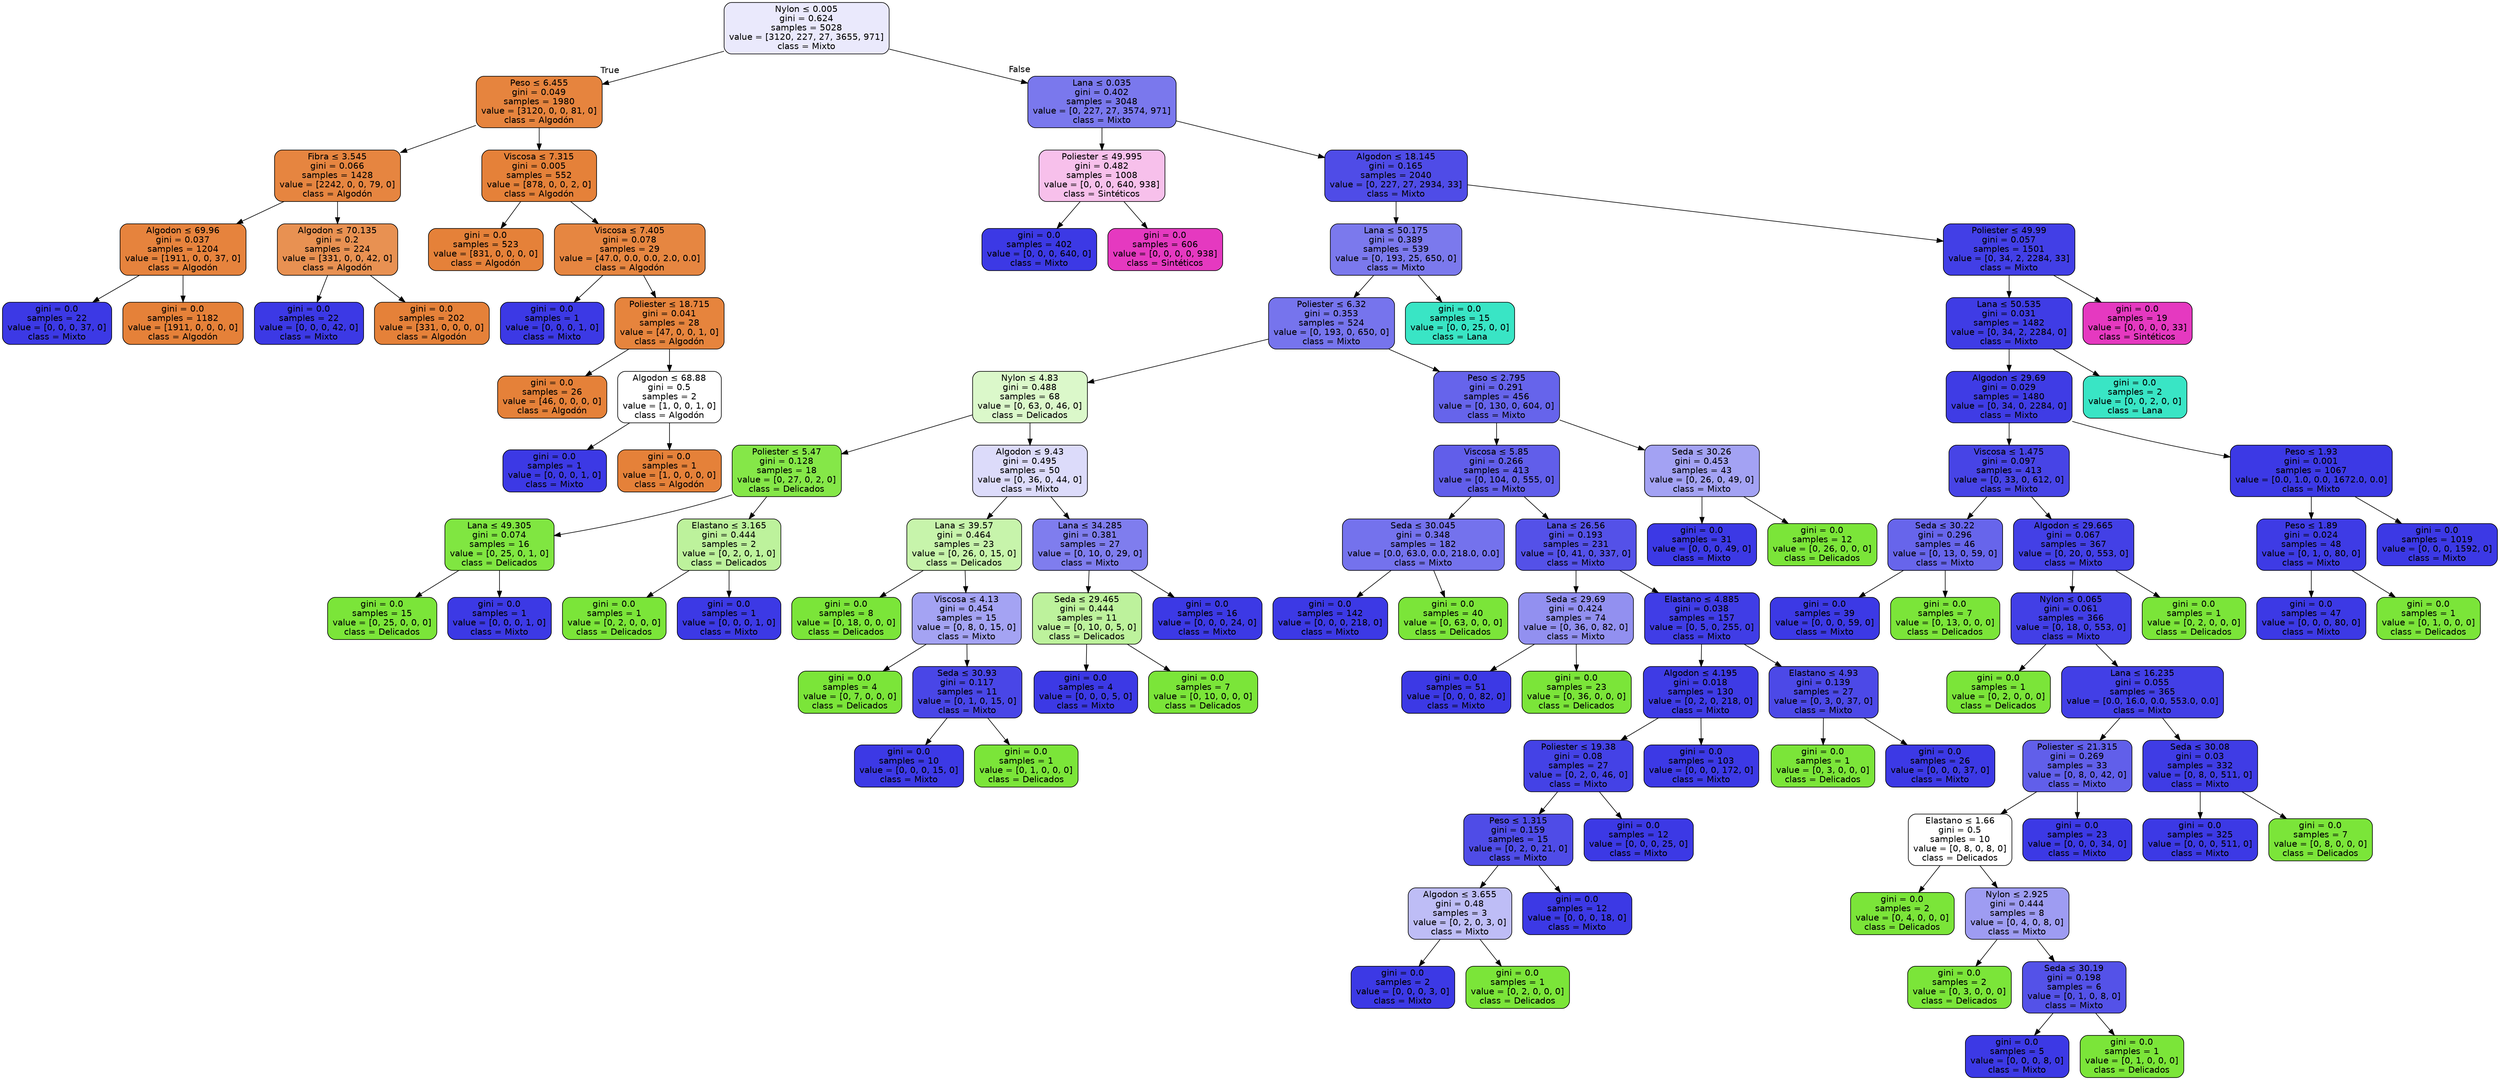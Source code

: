 digraph Tree {
node [shape=box, style="filled, rounded", color="black", fontname="helvetica"] ;
edge [fontname="helvetica"] ;
0 [label=<Nylon &le; 0.005<br/>gini = 0.624<br/>samples = 5028<br/>value = [3120, 227, 27, 3655, 971]<br/>class = Mixto>, fillcolor="#eae9fc"] ;
1 [label=<Peso &le; 6.455<br/>gini = 0.049<br/>samples = 1980<br/>value = [3120, 0, 0, 81, 0]<br/>class = Algodón>, fillcolor="#e6843e"] ;
0 -> 1 [labeldistance=2.5, labelangle=45, headlabel="True"] ;
2 [label=<Fibra &le; 3.545<br/>gini = 0.066<br/>samples = 1428<br/>value = [2242, 0, 0, 79, 0]<br/>class = Algodón>, fillcolor="#e68540"] ;
1 -> 2 ;
3 [label=<Algodon &le; 69.96<br/>gini = 0.037<br/>samples = 1204<br/>value = [1911, 0, 0, 37, 0]<br/>class = Algodón>, fillcolor="#e6833d"] ;
2 -> 3 ;
4 [label=<gini = 0.0<br/>samples = 22<br/>value = [0, 0, 0, 37, 0]<br/>class = Mixto>, fillcolor="#3c39e5"] ;
3 -> 4 ;
5 [label=<gini = 0.0<br/>samples = 1182<br/>value = [1911, 0, 0, 0, 0]<br/>class = Algodón>, fillcolor="#e58139"] ;
3 -> 5 ;
6 [label=<Algodon &le; 70.135<br/>gini = 0.2<br/>samples = 224<br/>value = [331, 0, 0, 42, 0]<br/>class = Algodón>, fillcolor="#e89152"] ;
2 -> 6 ;
7 [label=<gini = 0.0<br/>samples = 22<br/>value = [0, 0, 0, 42, 0]<br/>class = Mixto>, fillcolor="#3c39e5"] ;
6 -> 7 ;
8 [label=<gini = 0.0<br/>samples = 202<br/>value = [331, 0, 0, 0, 0]<br/>class = Algodón>, fillcolor="#e58139"] ;
6 -> 8 ;
9 [label=<Viscosa &le; 7.315<br/>gini = 0.005<br/>samples = 552<br/>value = [878, 0, 0, 2, 0]<br/>class = Algodón>, fillcolor="#e58139"] ;
1 -> 9 ;
10 [label=<gini = 0.0<br/>samples = 523<br/>value = [831, 0, 0, 0, 0]<br/>class = Algodón>, fillcolor="#e58139"] ;
9 -> 10 ;
11 [label=<Viscosa &le; 7.405<br/>gini = 0.078<br/>samples = 29<br/>value = [47.0, 0.0, 0.0, 2.0, 0.0]<br/>class = Algodón>, fillcolor="#e68641"] ;
9 -> 11 ;
12 [label=<gini = 0.0<br/>samples = 1<br/>value = [0, 0, 0, 1, 0]<br/>class = Mixto>, fillcolor="#3c39e5"] ;
11 -> 12 ;
13 [label=<Poliester &le; 18.715<br/>gini = 0.041<br/>samples = 28<br/>value = [47, 0, 0, 1, 0]<br/>class = Algodón>, fillcolor="#e6843d"] ;
11 -> 13 ;
14 [label=<gini = 0.0<br/>samples = 26<br/>value = [46, 0, 0, 0, 0]<br/>class = Algodón>, fillcolor="#e58139"] ;
13 -> 14 ;
15 [label=<Algodon &le; 68.88<br/>gini = 0.5<br/>samples = 2<br/>value = [1, 0, 0, 1, 0]<br/>class = Algodón>, fillcolor="#ffffff"] ;
13 -> 15 ;
16 [label=<gini = 0.0<br/>samples = 1<br/>value = [0, 0, 0, 1, 0]<br/>class = Mixto>, fillcolor="#3c39e5"] ;
15 -> 16 ;
17 [label=<gini = 0.0<br/>samples = 1<br/>value = [1, 0, 0, 0, 0]<br/>class = Algodón>, fillcolor="#e58139"] ;
15 -> 17 ;
18 [label=<Lana &le; 0.035<br/>gini = 0.402<br/>samples = 3048<br/>value = [0, 227, 27, 3574, 971]<br/>class = Mixto>, fillcolor="#7a78ed"] ;
0 -> 18 [labeldistance=2.5, labelangle=-45, headlabel="False"] ;
19 [label=<Poliester &le; 49.995<br/>gini = 0.482<br/>samples = 1008<br/>value = [0, 0, 0, 640, 938]<br/>class = Sintéticos>, fillcolor="#f7c0eb"] ;
18 -> 19 ;
20 [label=<gini = 0.0<br/>samples = 402<br/>value = [0, 0, 0, 640, 0]<br/>class = Mixto>, fillcolor="#3c39e5"] ;
19 -> 20 ;
21 [label=<gini = 0.0<br/>samples = 606<br/>value = [0, 0, 0, 0, 938]<br/>class = Sintéticos>, fillcolor="#e539c0"] ;
19 -> 21 ;
22 [label=<Algodon &le; 18.145<br/>gini = 0.165<br/>samples = 2040<br/>value = [0, 227, 27, 2934, 33]<br/>class = Mixto>, fillcolor="#4f4ce7"] ;
18 -> 22 ;
23 [label=<Lana &le; 50.175<br/>gini = 0.389<br/>samples = 539<br/>value = [0, 193, 25, 650, 0]<br/>class = Mixto>, fillcolor="#7b79ed"] ;
22 -> 23 ;
24 [label=<Poliester &le; 6.32<br/>gini = 0.353<br/>samples = 524<br/>value = [0, 193, 0, 650, 0]<br/>class = Mixto>, fillcolor="#7674ed"] ;
23 -> 24 ;
25 [label=<Nylon &le; 4.83<br/>gini = 0.488<br/>samples = 68<br/>value = [0, 63, 0, 46, 0]<br/>class = Delicados>, fillcolor="#dbf8ca"] ;
24 -> 25 ;
26 [label=<Poliester &le; 5.47<br/>gini = 0.128<br/>samples = 18<br/>value = [0, 27, 0, 2, 0]<br/>class = Delicados>, fillcolor="#85e748"] ;
25 -> 26 ;
27 [label=<Lana &le; 49.305<br/>gini = 0.074<br/>samples = 16<br/>value = [0, 25, 0, 1, 0]<br/>class = Delicados>, fillcolor="#80e641"] ;
26 -> 27 ;
28 [label=<gini = 0.0<br/>samples = 15<br/>value = [0, 25, 0, 0, 0]<br/>class = Delicados>, fillcolor="#7be539"] ;
27 -> 28 ;
29 [label=<gini = 0.0<br/>samples = 1<br/>value = [0, 0, 0, 1, 0]<br/>class = Mixto>, fillcolor="#3c39e5"] ;
27 -> 29 ;
30 [label=<Elastano &le; 3.165<br/>gini = 0.444<br/>samples = 2<br/>value = [0, 2, 0, 1, 0]<br/>class = Delicados>, fillcolor="#bdf29c"] ;
26 -> 30 ;
31 [label=<gini = 0.0<br/>samples = 1<br/>value = [0, 2, 0, 0, 0]<br/>class = Delicados>, fillcolor="#7be539"] ;
30 -> 31 ;
32 [label=<gini = 0.0<br/>samples = 1<br/>value = [0, 0, 0, 1, 0]<br/>class = Mixto>, fillcolor="#3c39e5"] ;
30 -> 32 ;
33 [label=<Algodon &le; 9.43<br/>gini = 0.495<br/>samples = 50<br/>value = [0, 36, 0, 44, 0]<br/>class = Mixto>, fillcolor="#dcdbfa"] ;
25 -> 33 ;
34 [label=<Lana &le; 39.57<br/>gini = 0.464<br/>samples = 23<br/>value = [0, 26, 0, 15, 0]<br/>class = Delicados>, fillcolor="#c7f4ab"] ;
33 -> 34 ;
35 [label=<gini = 0.0<br/>samples = 8<br/>value = [0, 18, 0, 0, 0]<br/>class = Delicados>, fillcolor="#7be539"] ;
34 -> 35 ;
36 [label=<Viscosa &le; 4.13<br/>gini = 0.454<br/>samples = 15<br/>value = [0, 8, 0, 15, 0]<br/>class = Mixto>, fillcolor="#a4a3f3"] ;
34 -> 36 ;
37 [label=<gini = 0.0<br/>samples = 4<br/>value = [0, 7, 0, 0, 0]<br/>class = Delicados>, fillcolor="#7be539"] ;
36 -> 37 ;
38 [label=<Seda &le; 30.93<br/>gini = 0.117<br/>samples = 11<br/>value = [0, 1, 0, 15, 0]<br/>class = Mixto>, fillcolor="#4946e7"] ;
36 -> 38 ;
39 [label=<gini = 0.0<br/>samples = 10<br/>value = [0, 0, 0, 15, 0]<br/>class = Mixto>, fillcolor="#3c39e5"] ;
38 -> 39 ;
40 [label=<gini = 0.0<br/>samples = 1<br/>value = [0, 1, 0, 0, 0]<br/>class = Delicados>, fillcolor="#7be539"] ;
38 -> 40 ;
41 [label=<Lana &le; 34.285<br/>gini = 0.381<br/>samples = 27<br/>value = [0, 10, 0, 29, 0]<br/>class = Mixto>, fillcolor="#7f7dee"] ;
33 -> 41 ;
42 [label=<Seda &le; 29.465<br/>gini = 0.444<br/>samples = 11<br/>value = [0, 10, 0, 5, 0]<br/>class = Delicados>, fillcolor="#bdf29c"] ;
41 -> 42 ;
43 [label=<gini = 0.0<br/>samples = 4<br/>value = [0, 0, 0, 5, 0]<br/>class = Mixto>, fillcolor="#3c39e5"] ;
42 -> 43 ;
44 [label=<gini = 0.0<br/>samples = 7<br/>value = [0, 10, 0, 0, 0]<br/>class = Delicados>, fillcolor="#7be539"] ;
42 -> 44 ;
45 [label=<gini = 0.0<br/>samples = 16<br/>value = [0, 0, 0, 24, 0]<br/>class = Mixto>, fillcolor="#3c39e5"] ;
41 -> 45 ;
46 [label=<Peso &le; 2.795<br/>gini = 0.291<br/>samples = 456<br/>value = [0, 130, 0, 604, 0]<br/>class = Mixto>, fillcolor="#6664eb"] ;
24 -> 46 ;
47 [label=<Viscosa &le; 5.85<br/>gini = 0.266<br/>samples = 413<br/>value = [0, 104, 0, 555, 0]<br/>class = Mixto>, fillcolor="#615eea"] ;
46 -> 47 ;
48 [label=<Seda &le; 30.045<br/>gini = 0.348<br/>samples = 182<br/>value = [0.0, 63.0, 0.0, 218.0, 0.0]<br/>class = Mixto>, fillcolor="#7472ed"] ;
47 -> 48 ;
49 [label=<gini = 0.0<br/>samples = 142<br/>value = [0, 0, 0, 218, 0]<br/>class = Mixto>, fillcolor="#3c39e5"] ;
48 -> 49 ;
50 [label=<gini = 0.0<br/>samples = 40<br/>value = [0, 63, 0, 0, 0]<br/>class = Delicados>, fillcolor="#7be539"] ;
48 -> 50 ;
51 [label=<Lana &le; 26.56<br/>gini = 0.193<br/>samples = 231<br/>value = [0, 41, 0, 337, 0]<br/>class = Mixto>, fillcolor="#5451e8"] ;
47 -> 51 ;
52 [label=<Seda &le; 29.69<br/>gini = 0.424<br/>samples = 74<br/>value = [0, 36, 0, 82, 0]<br/>class = Mixto>, fillcolor="#9290f0"] ;
51 -> 52 ;
53 [label=<gini = 0.0<br/>samples = 51<br/>value = [0, 0, 0, 82, 0]<br/>class = Mixto>, fillcolor="#3c39e5"] ;
52 -> 53 ;
54 [label=<gini = 0.0<br/>samples = 23<br/>value = [0, 36, 0, 0, 0]<br/>class = Delicados>, fillcolor="#7be539"] ;
52 -> 54 ;
55 [label=<Elastano &le; 4.885<br/>gini = 0.038<br/>samples = 157<br/>value = [0, 5, 0, 255, 0]<br/>class = Mixto>, fillcolor="#403de6"] ;
51 -> 55 ;
56 [label=<Algodon &le; 4.195<br/>gini = 0.018<br/>samples = 130<br/>value = [0, 2, 0, 218, 0]<br/>class = Mixto>, fillcolor="#3e3be5"] ;
55 -> 56 ;
57 [label=<Poliester &le; 19.38<br/>gini = 0.08<br/>samples = 27<br/>value = [0, 2, 0, 46, 0]<br/>class = Mixto>, fillcolor="#4442e6"] ;
56 -> 57 ;
58 [label=<Peso &le; 1.315<br/>gini = 0.159<br/>samples = 15<br/>value = [0, 2, 0, 21, 0]<br/>class = Mixto>, fillcolor="#4f4ce7"] ;
57 -> 58 ;
59 [label=<Algodon &le; 3.655<br/>gini = 0.48<br/>samples = 3<br/>value = [0, 2, 0, 3, 0]<br/>class = Mixto>, fillcolor="#bebdf6"] ;
58 -> 59 ;
60 [label=<gini = 0.0<br/>samples = 2<br/>value = [0, 0, 0, 3, 0]<br/>class = Mixto>, fillcolor="#3c39e5"] ;
59 -> 60 ;
61 [label=<gini = 0.0<br/>samples = 1<br/>value = [0, 2, 0, 0, 0]<br/>class = Delicados>, fillcolor="#7be539"] ;
59 -> 61 ;
62 [label=<gini = 0.0<br/>samples = 12<br/>value = [0, 0, 0, 18, 0]<br/>class = Mixto>, fillcolor="#3c39e5"] ;
58 -> 62 ;
63 [label=<gini = 0.0<br/>samples = 12<br/>value = [0, 0, 0, 25, 0]<br/>class = Mixto>, fillcolor="#3c39e5"] ;
57 -> 63 ;
64 [label=<gini = 0.0<br/>samples = 103<br/>value = [0, 0, 0, 172, 0]<br/>class = Mixto>, fillcolor="#3c39e5"] ;
56 -> 64 ;
65 [label=<Elastano &le; 4.93<br/>gini = 0.139<br/>samples = 27<br/>value = [0, 3, 0, 37, 0]<br/>class = Mixto>, fillcolor="#4c49e7"] ;
55 -> 65 ;
66 [label=<gini = 0.0<br/>samples = 1<br/>value = [0, 3, 0, 0, 0]<br/>class = Delicados>, fillcolor="#7be539"] ;
65 -> 66 ;
67 [label=<gini = 0.0<br/>samples = 26<br/>value = [0, 0, 0, 37, 0]<br/>class = Mixto>, fillcolor="#3c39e5"] ;
65 -> 67 ;
68 [label=<Seda &le; 30.26<br/>gini = 0.453<br/>samples = 43<br/>value = [0, 26, 0, 49, 0]<br/>class = Mixto>, fillcolor="#a3a2f3"] ;
46 -> 68 ;
69 [label=<gini = 0.0<br/>samples = 31<br/>value = [0, 0, 0, 49, 0]<br/>class = Mixto>, fillcolor="#3c39e5"] ;
68 -> 69 ;
70 [label=<gini = 0.0<br/>samples = 12<br/>value = [0, 26, 0, 0, 0]<br/>class = Delicados>, fillcolor="#7be539"] ;
68 -> 70 ;
71 [label=<gini = 0.0<br/>samples = 15<br/>value = [0, 0, 25, 0, 0]<br/>class = Lana>, fillcolor="#39e5c5"] ;
23 -> 71 ;
72 [label=<Poliester &le; 49.99<br/>gini = 0.057<br/>samples = 1501<br/>value = [0, 34, 2, 2284, 33]<br/>class = Mixto>, fillcolor="#423fe6"] ;
22 -> 72 ;
73 [label=<Lana &le; 50.535<br/>gini = 0.031<br/>samples = 1482<br/>value = [0, 34, 2, 2284, 0]<br/>class = Mixto>, fillcolor="#3f3ce5"] ;
72 -> 73 ;
74 [label=<Algodon &le; 29.69<br/>gini = 0.029<br/>samples = 1480<br/>value = [0, 34, 0, 2284, 0]<br/>class = Mixto>, fillcolor="#3f3ce5"] ;
73 -> 74 ;
75 [label=<Viscosa &le; 1.475<br/>gini = 0.097<br/>samples = 413<br/>value = [0, 33, 0, 612, 0]<br/>class = Mixto>, fillcolor="#4744e6"] ;
74 -> 75 ;
76 [label=<Seda &le; 30.22<br/>gini = 0.296<br/>samples = 46<br/>value = [0, 13, 0, 59, 0]<br/>class = Mixto>, fillcolor="#6765eb"] ;
75 -> 76 ;
77 [label=<gini = 0.0<br/>samples = 39<br/>value = [0, 0, 0, 59, 0]<br/>class = Mixto>, fillcolor="#3c39e5"] ;
76 -> 77 ;
78 [label=<gini = 0.0<br/>samples = 7<br/>value = [0, 13, 0, 0, 0]<br/>class = Delicados>, fillcolor="#7be539"] ;
76 -> 78 ;
79 [label=<Algodon &le; 29.665<br/>gini = 0.067<br/>samples = 367<br/>value = [0, 20, 0, 553, 0]<br/>class = Mixto>, fillcolor="#4340e6"] ;
75 -> 79 ;
80 [label=<Nylon &le; 0.065<br/>gini = 0.061<br/>samples = 366<br/>value = [0, 18, 0, 553, 0]<br/>class = Mixto>, fillcolor="#423fe6"] ;
79 -> 80 ;
81 [label=<gini = 0.0<br/>samples = 1<br/>value = [0, 2, 0, 0, 0]<br/>class = Delicados>, fillcolor="#7be539"] ;
80 -> 81 ;
82 [label=<Lana &le; 16.235<br/>gini = 0.055<br/>samples = 365<br/>value = [0.0, 16.0, 0.0, 553.0, 0.0]<br/>class = Mixto>, fillcolor="#423fe6"] ;
80 -> 82 ;
83 [label=<Poliester &le; 21.315<br/>gini = 0.269<br/>samples = 33<br/>value = [0, 8, 0, 42, 0]<br/>class = Mixto>, fillcolor="#615fea"] ;
82 -> 83 ;
84 [label=<Elastano &le; 1.66<br/>gini = 0.5<br/>samples = 10<br/>value = [0, 8, 0, 8, 0]<br/>class = Delicados>, fillcolor="#ffffff"] ;
83 -> 84 ;
85 [label=<gini = 0.0<br/>samples = 2<br/>value = [0, 4, 0, 0, 0]<br/>class = Delicados>, fillcolor="#7be539"] ;
84 -> 85 ;
86 [label=<Nylon &le; 2.925<br/>gini = 0.444<br/>samples = 8<br/>value = [0, 4, 0, 8, 0]<br/>class = Mixto>, fillcolor="#9e9cf2"] ;
84 -> 86 ;
87 [label=<gini = 0.0<br/>samples = 2<br/>value = [0, 3, 0, 0, 0]<br/>class = Delicados>, fillcolor="#7be539"] ;
86 -> 87 ;
88 [label=<Seda &le; 30.19<br/>gini = 0.198<br/>samples = 6<br/>value = [0, 1, 0, 8, 0]<br/>class = Mixto>, fillcolor="#5452e8"] ;
86 -> 88 ;
89 [label=<gini = 0.0<br/>samples = 5<br/>value = [0, 0, 0, 8, 0]<br/>class = Mixto>, fillcolor="#3c39e5"] ;
88 -> 89 ;
90 [label=<gini = 0.0<br/>samples = 1<br/>value = [0, 1, 0, 0, 0]<br/>class = Delicados>, fillcolor="#7be539"] ;
88 -> 90 ;
91 [label=<gini = 0.0<br/>samples = 23<br/>value = [0, 0, 0, 34, 0]<br/>class = Mixto>, fillcolor="#3c39e5"] ;
83 -> 91 ;
92 [label=<Seda &le; 30.08<br/>gini = 0.03<br/>samples = 332<br/>value = [0, 8, 0, 511, 0]<br/>class = Mixto>, fillcolor="#3f3ce5"] ;
82 -> 92 ;
93 [label=<gini = 0.0<br/>samples = 325<br/>value = [0, 0, 0, 511, 0]<br/>class = Mixto>, fillcolor="#3c39e5"] ;
92 -> 93 ;
94 [label=<gini = 0.0<br/>samples = 7<br/>value = [0, 8, 0, 0, 0]<br/>class = Delicados>, fillcolor="#7be539"] ;
92 -> 94 ;
95 [label=<gini = 0.0<br/>samples = 1<br/>value = [0, 2, 0, 0, 0]<br/>class = Delicados>, fillcolor="#7be539"] ;
79 -> 95 ;
96 [label=<Peso &le; 1.93<br/>gini = 0.001<br/>samples = 1067<br/>value = [0.0, 1.0, 0.0, 1672.0, 0.0]<br/>class = Mixto>, fillcolor="#3c39e5"] ;
74 -> 96 ;
97 [label=<Peso &le; 1.89<br/>gini = 0.024<br/>samples = 48<br/>value = [0, 1, 0, 80, 0]<br/>class = Mixto>, fillcolor="#3e3be5"] ;
96 -> 97 ;
98 [label=<gini = 0.0<br/>samples = 47<br/>value = [0, 0, 0, 80, 0]<br/>class = Mixto>, fillcolor="#3c39e5"] ;
97 -> 98 ;
99 [label=<gini = 0.0<br/>samples = 1<br/>value = [0, 1, 0, 0, 0]<br/>class = Delicados>, fillcolor="#7be539"] ;
97 -> 99 ;
100 [label=<gini = 0.0<br/>samples = 1019<br/>value = [0, 0, 0, 1592, 0]<br/>class = Mixto>, fillcolor="#3c39e5"] ;
96 -> 100 ;
101 [label=<gini = 0.0<br/>samples = 2<br/>value = [0, 0, 2, 0, 0]<br/>class = Lana>, fillcolor="#39e5c5"] ;
73 -> 101 ;
102 [label=<gini = 0.0<br/>samples = 19<br/>value = [0, 0, 0, 0, 33]<br/>class = Sintéticos>, fillcolor="#e539c0"] ;
72 -> 102 ;
}